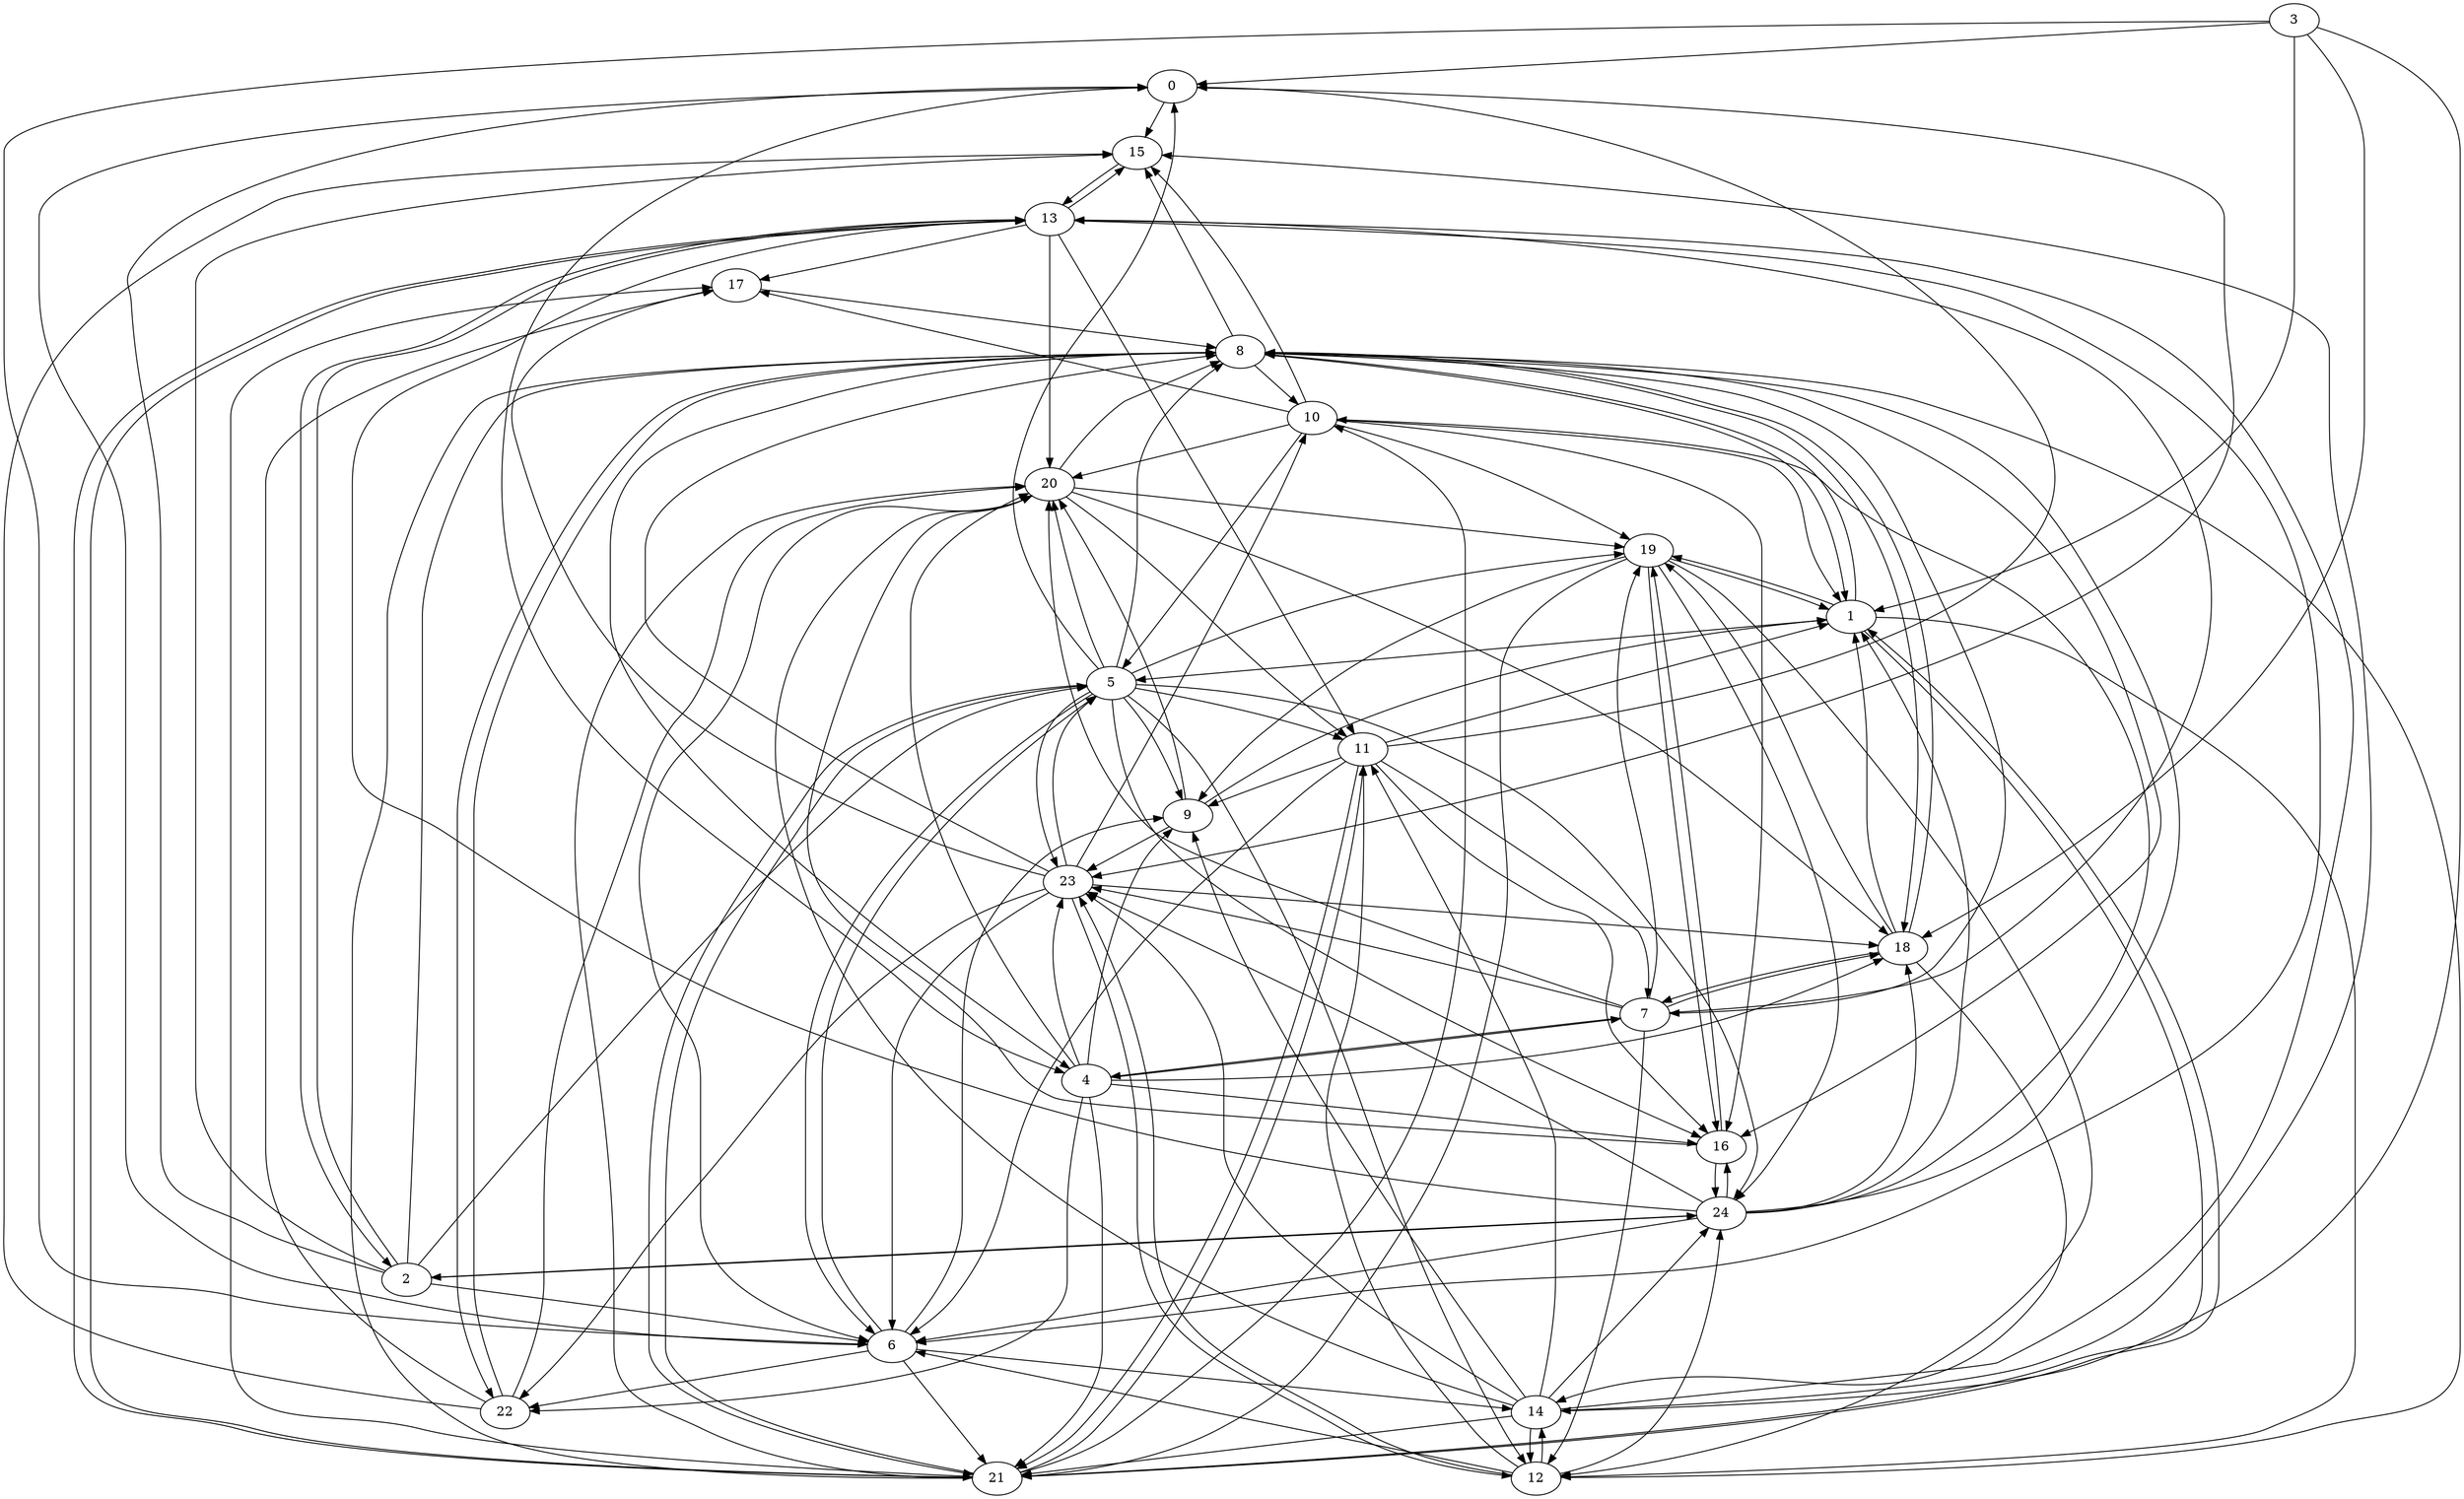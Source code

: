 digraph G {
0 -> 15;
0 -> 4;
0 -> 23;
1 -> 5;
1 -> 21;
1 -> 19;
1 -> 8;
1 -> 12;
2 -> 8;
2 -> 13;
2 -> 6;
2 -> 24;
2 -> 5;
2 -> 0;
2 -> 15;
3 -> 0;
3 -> 14;
3 -> 6;
3 -> 18;
3 -> 1;
4 -> 23;
4 -> 21;
4 -> 7;
4 -> 16;
4 -> 22;
4 -> 9;
4 -> 20;
4 -> 18;
5 -> 16;
5 -> 9;
5 -> 0;
5 -> 23;
5 -> 21;
5 -> 20;
5 -> 12;
5 -> 6;
5 -> 8;
5 -> 11;
5 -> 19;
5 -> 24;
6 -> 22;
6 -> 14;
6 -> 9;
6 -> 5;
6 -> 21;
6 -> 0;
7 -> 23;
7 -> 20;
7 -> 19;
7 -> 4;
7 -> 18;
7 -> 13;
7 -> 12;
8 -> 7;
8 -> 16;
8 -> 18;
8 -> 22;
8 -> 10;
8 -> 15;
8 -> 4;
8 -> 1;
9 -> 23;
9 -> 20;
9 -> 1;
10 -> 17;
10 -> 16;
10 -> 19;
10 -> 1;
10 -> 20;
10 -> 15;
10 -> 5;
11 -> 0;
11 -> 1;
11 -> 21;
11 -> 7;
11 -> 9;
11 -> 16;
11 -> 6;
12 -> 23;
12 -> 8;
12 -> 14;
12 -> 24;
12 -> 11;
12 -> 6;
13 -> 20;
13 -> 2;
13 -> 15;
13 -> 21;
13 -> 11;
13 -> 17;
13 -> 6;
14 -> 24;
14 -> 20;
14 -> 23;
14 -> 12;
14 -> 15;
14 -> 13;
14 -> 11;
14 -> 21;
14 -> 9;
15 -> 13;
16 -> 24;
16 -> 20;
16 -> 19;
17 -> 8;
18 -> 19;
18 -> 7;
18 -> 1;
18 -> 14;
18 -> 8;
19 -> 12;
19 -> 21;
19 -> 1;
19 -> 9;
19 -> 24;
19 -> 16;
20 -> 6;
20 -> 18;
20 -> 19;
20 -> 8;
20 -> 11;
21 -> 11;
21 -> 10;
21 -> 17;
21 -> 5;
21 -> 1;
21 -> 20;
21 -> 8;
21 -> 13;
22 -> 15;
22 -> 20;
22 -> 8;
22 -> 17;
23 -> 6;
23 -> 18;
23 -> 8;
23 -> 10;
23 -> 5;
23 -> 12;
23 -> 22;
23 -> 17;
24 -> 6;
24 -> 8;
24 -> 16;
24 -> 10;
24 -> 2;
24 -> 13;
24 -> 18;
24 -> 1;
24 -> 23;
}

